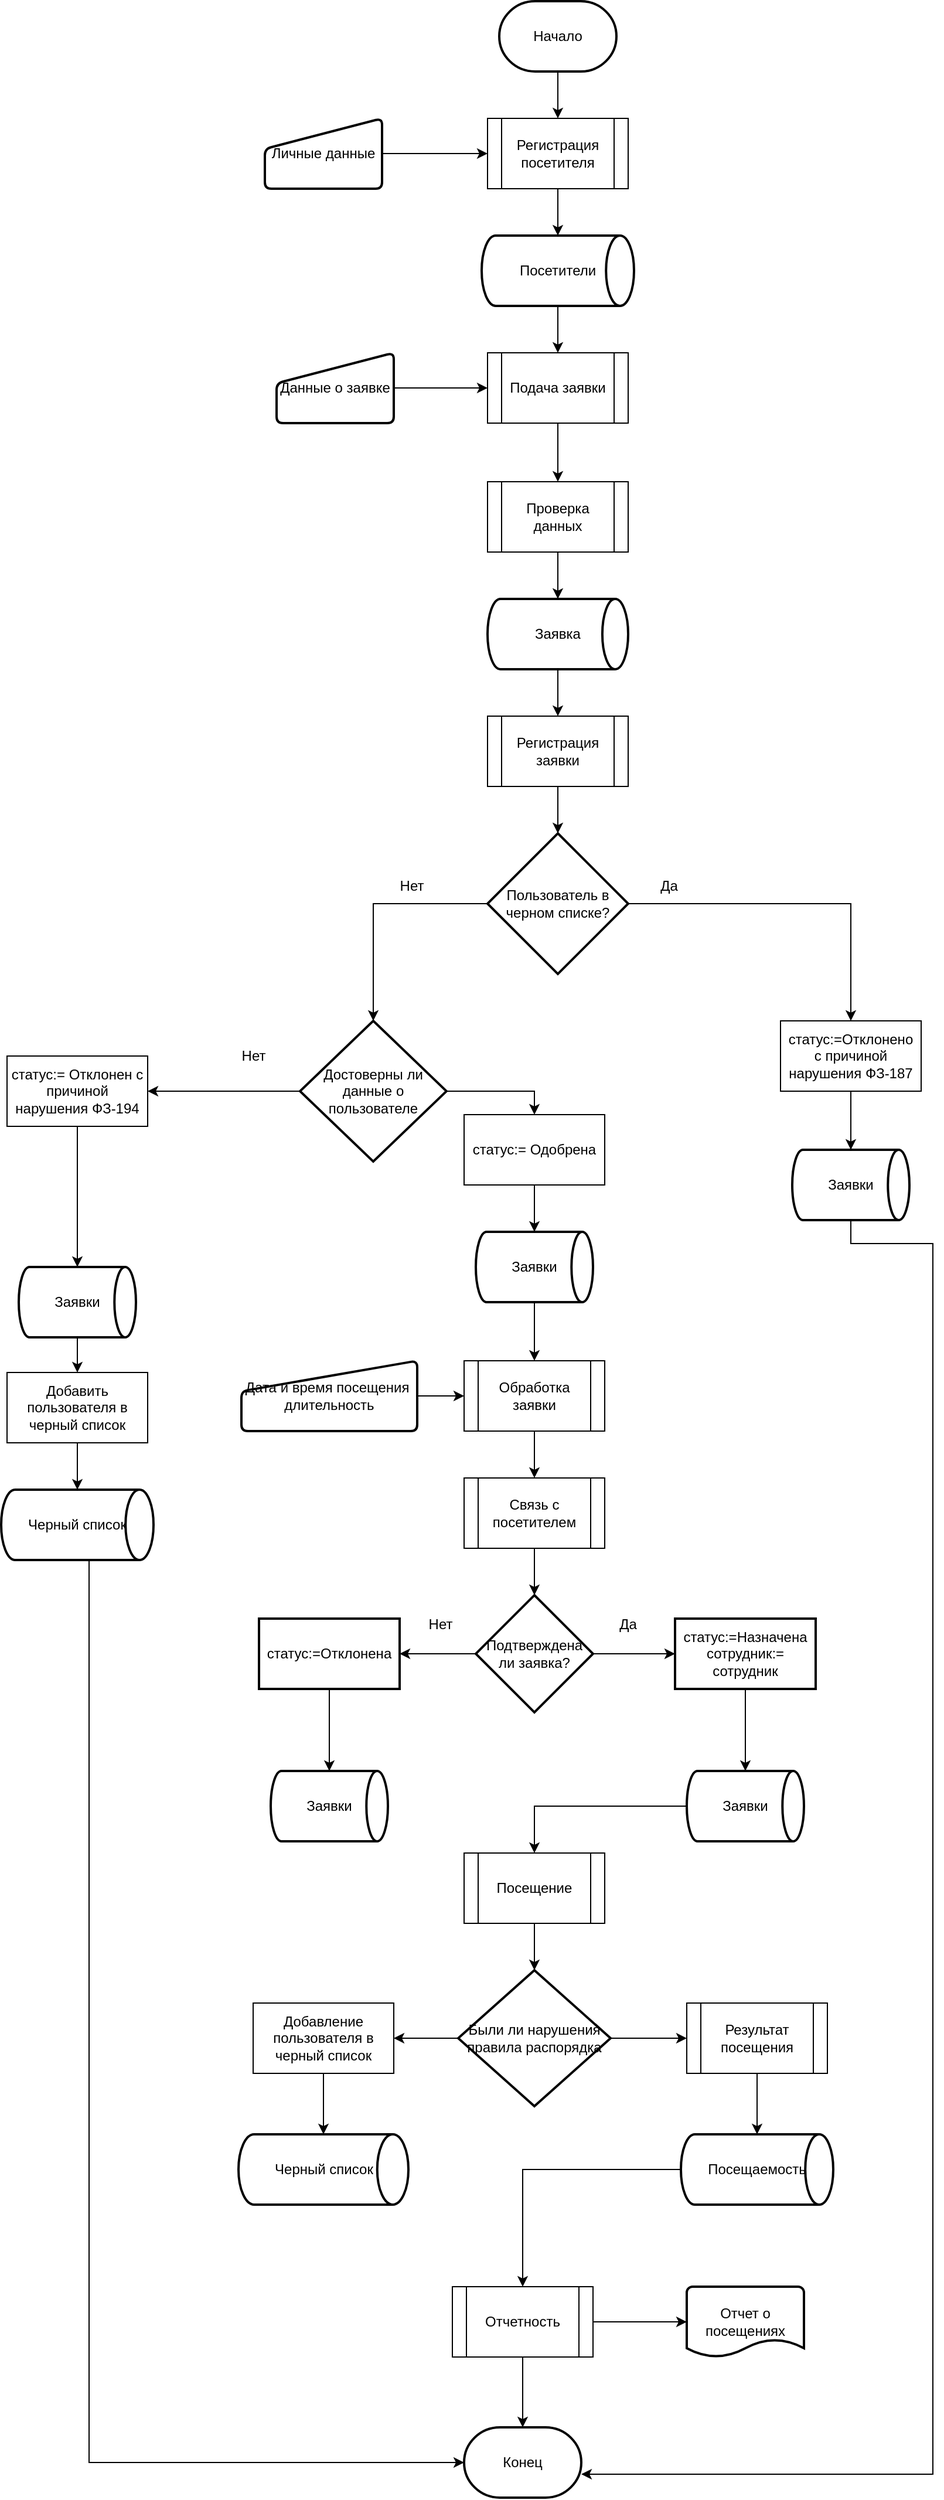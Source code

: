 <mxfile version="20.8.16" type="device"><diagram name="Страница 1" id="kBBYI3O-KTe7YCF12Ej4"><mxGraphModel dx="5080" dy="2020" grid="1" gridSize="10" guides="1" tooltips="1" connect="1" arrows="1" fold="1" page="1" pageScale="1" pageWidth="827" pageHeight="1169" math="0" shadow="0"><root><mxCell id="0"/><mxCell id="1" parent="0"/><mxCell id="wsrwKRwZ7PTOOSudpEk8-4" value="" style="edgeStyle=orthogonalEdgeStyle;rounded=0;orthogonalLoop=1;jettySize=auto;html=1;" edge="1" parent="1" source="wsrwKRwZ7PTOOSudpEk8-2" target="wsrwKRwZ7PTOOSudpEk8-3"><mxGeometry relative="1" as="geometry"/></mxCell><mxCell id="wsrwKRwZ7PTOOSudpEk8-2" value="Начало" style="strokeWidth=2;html=1;shape=mxgraph.flowchart.terminator;whiteSpace=wrap;" vertex="1" parent="1"><mxGeometry x="340" y="40" width="100" height="60" as="geometry"/></mxCell><mxCell id="wsrwKRwZ7PTOOSudpEk8-12" value="" style="edgeStyle=orthogonalEdgeStyle;rounded=0;orthogonalLoop=1;jettySize=auto;html=1;" edge="1" parent="1" source="wsrwKRwZ7PTOOSudpEk8-3" target="wsrwKRwZ7PTOOSudpEk8-11"><mxGeometry relative="1" as="geometry"/></mxCell><mxCell id="wsrwKRwZ7PTOOSudpEk8-3" value="Регистрация посетителя" style="shape=process;whiteSpace=wrap;html=1;backgroundOutline=1;" vertex="1" parent="1"><mxGeometry x="330" y="140" width="120" height="60" as="geometry"/></mxCell><mxCell id="wsrwKRwZ7PTOOSudpEk8-19" value="" style="edgeStyle=orthogonalEdgeStyle;rounded=0;orthogonalLoop=1;jettySize=auto;html=1;" edge="1" parent="1" source="wsrwKRwZ7PTOOSudpEk8-5" target="wsrwKRwZ7PTOOSudpEk8-21"><mxGeometry relative="1" as="geometry"><mxPoint x="390" y="430" as="targetPoint"/></mxGeometry></mxCell><mxCell id="wsrwKRwZ7PTOOSudpEk8-5" value="Подача заявки" style="shape=process;whiteSpace=wrap;html=1;backgroundOutline=1;" vertex="1" parent="1"><mxGeometry x="330" y="340" width="120" height="60" as="geometry"/></mxCell><mxCell id="wsrwKRwZ7PTOOSudpEk8-27" value="" style="edgeStyle=orthogonalEdgeStyle;rounded=0;orthogonalLoop=1;jettySize=auto;html=1;" edge="1" parent="1" source="wsrwKRwZ7PTOOSudpEk8-6" target="wsrwKRwZ7PTOOSudpEk8-26"><mxGeometry relative="1" as="geometry"/></mxCell><mxCell id="wsrwKRwZ7PTOOSudpEk8-6" value="Регистрация заявки" style="shape=process;whiteSpace=wrap;html=1;backgroundOutline=1;" vertex="1" parent="1"><mxGeometry x="330" y="650" width="120" height="60" as="geometry"/></mxCell><mxCell id="wsrwKRwZ7PTOOSudpEk8-10" style="edgeStyle=orthogonalEdgeStyle;rounded=0;orthogonalLoop=1;jettySize=auto;html=1;" edge="1" parent="1" source="wsrwKRwZ7PTOOSudpEk8-9" target="wsrwKRwZ7PTOOSudpEk8-3"><mxGeometry relative="1" as="geometry"/></mxCell><mxCell id="wsrwKRwZ7PTOOSudpEk8-9" value="Личные данные" style="html=1;strokeWidth=2;shape=manualInput;whiteSpace=wrap;rounded=1;size=26;arcSize=11;" vertex="1" parent="1"><mxGeometry x="140" y="140" width="100" height="60" as="geometry"/></mxCell><mxCell id="wsrwKRwZ7PTOOSudpEk8-14" value="" style="edgeStyle=orthogonalEdgeStyle;rounded=0;orthogonalLoop=1;jettySize=auto;html=1;" edge="1" parent="1" source="wsrwKRwZ7PTOOSudpEk8-11" target="wsrwKRwZ7PTOOSudpEk8-5"><mxGeometry relative="1" as="geometry"/></mxCell><mxCell id="wsrwKRwZ7PTOOSudpEk8-11" value="Посетители" style="strokeWidth=2;html=1;shape=mxgraph.flowchart.direct_data;whiteSpace=wrap;" vertex="1" parent="1"><mxGeometry x="325" y="240" width="130" height="60" as="geometry"/></mxCell><mxCell id="wsrwKRwZ7PTOOSudpEk8-13" style="edgeStyle=orthogonalEdgeStyle;rounded=0;orthogonalLoop=1;jettySize=auto;html=1;exitX=0.5;exitY=1;exitDx=0;exitDy=0;" edge="1" parent="1" source="wsrwKRwZ7PTOOSudpEk8-5" target="wsrwKRwZ7PTOOSudpEk8-5"><mxGeometry relative="1" as="geometry"/></mxCell><mxCell id="wsrwKRwZ7PTOOSudpEk8-16" style="edgeStyle=orthogonalEdgeStyle;rounded=0;orthogonalLoop=1;jettySize=auto;html=1;" edge="1" parent="1" source="wsrwKRwZ7PTOOSudpEk8-15" target="wsrwKRwZ7PTOOSudpEk8-5"><mxGeometry relative="1" as="geometry"/></mxCell><mxCell id="wsrwKRwZ7PTOOSudpEk8-15" value="Данные о заявке" style="html=1;strokeWidth=2;shape=manualInput;whiteSpace=wrap;rounded=1;size=26;arcSize=11;" vertex="1" parent="1"><mxGeometry x="150" y="340" width="100" height="60" as="geometry"/></mxCell><mxCell id="wsrwKRwZ7PTOOSudpEk8-23" value="" style="edgeStyle=orthogonalEdgeStyle;rounded=0;orthogonalLoop=1;jettySize=auto;html=1;" edge="1" parent="1" source="wsrwKRwZ7PTOOSudpEk8-21" target="wsrwKRwZ7PTOOSudpEk8-22"><mxGeometry relative="1" as="geometry"/></mxCell><mxCell id="wsrwKRwZ7PTOOSudpEk8-21" value="Проверка данных" style="shape=process;whiteSpace=wrap;html=1;backgroundOutline=1;" vertex="1" parent="1"><mxGeometry x="330" y="450" width="120" height="60" as="geometry"/></mxCell><mxCell id="wsrwKRwZ7PTOOSudpEk8-25" value="" style="edgeStyle=orthogonalEdgeStyle;rounded=0;orthogonalLoop=1;jettySize=auto;html=1;" edge="1" parent="1" source="wsrwKRwZ7PTOOSudpEk8-22" target="wsrwKRwZ7PTOOSudpEk8-6"><mxGeometry relative="1" as="geometry"/></mxCell><mxCell id="wsrwKRwZ7PTOOSudpEk8-22" value="Заявка" style="strokeWidth=2;html=1;shape=mxgraph.flowchart.direct_data;whiteSpace=wrap;" vertex="1" parent="1"><mxGeometry x="330" y="550" width="120" height="60" as="geometry"/></mxCell><mxCell id="wsrwKRwZ7PTOOSudpEk8-30" style="edgeStyle=orthogonalEdgeStyle;rounded=0;orthogonalLoop=1;jettySize=auto;html=1;" edge="1" parent="1" source="wsrwKRwZ7PTOOSudpEk8-26" target="wsrwKRwZ7PTOOSudpEk8-38"><mxGeometry relative="1" as="geometry"><mxPoint x="530" y="910" as="targetPoint"/></mxGeometry></mxCell><mxCell id="wsrwKRwZ7PTOOSudpEk8-31" style="edgeStyle=orthogonalEdgeStyle;rounded=0;orthogonalLoop=1;jettySize=auto;html=1;" edge="1" parent="1" source="wsrwKRwZ7PTOOSudpEk8-26" target="wsrwKRwZ7PTOOSudpEk8-36"><mxGeometry relative="1" as="geometry"><mxPoint x="230" y="910" as="targetPoint"/></mxGeometry></mxCell><mxCell id="wsrwKRwZ7PTOOSudpEk8-26" value="Пользователь в черном списке?" style="strokeWidth=2;html=1;shape=mxgraph.flowchart.decision;whiteSpace=wrap;" vertex="1" parent="1"><mxGeometry x="330" y="750" width="120" height="120" as="geometry"/></mxCell><mxCell id="wsrwKRwZ7PTOOSudpEk8-35" value="" style="edgeStyle=orthogonalEdgeStyle;rounded=0;orthogonalLoop=1;jettySize=auto;html=1;exitX=0.5;exitY=1;exitDx=0;exitDy=0;" edge="1" parent="1" source="wsrwKRwZ7PTOOSudpEk8-38" target="wsrwKRwZ7PTOOSudpEk8-34"><mxGeometry relative="1" as="geometry"><mxPoint x="590" y="940" as="sourcePoint"/></mxGeometry></mxCell><mxCell id="wsrwKRwZ7PTOOSudpEk8-32" value="Да" style="text;strokeColor=none;align=center;fillColor=none;html=1;verticalAlign=middle;whiteSpace=wrap;rounded=0;" vertex="1" parent="1"><mxGeometry x="455" y="780" width="60" height="30" as="geometry"/></mxCell><mxCell id="wsrwKRwZ7PTOOSudpEk8-101" style="edgeStyle=orthogonalEdgeStyle;rounded=0;orthogonalLoop=1;jettySize=auto;html=1;" edge="1" parent="1" source="wsrwKRwZ7PTOOSudpEk8-34" target="wsrwKRwZ7PTOOSudpEk8-96"><mxGeometry relative="1" as="geometry"><mxPoint x="440" y="2140" as="targetPoint"/><Array as="points"><mxPoint x="640" y="1100"/><mxPoint x="710" y="1100"/><mxPoint x="710" y="2150"/></Array></mxGeometry></mxCell><mxCell id="wsrwKRwZ7PTOOSudpEk8-34" value="Заявки" style="strokeWidth=2;html=1;shape=mxgraph.flowchart.direct_data;whiteSpace=wrap;" vertex="1" parent="1"><mxGeometry x="590" y="1020" width="100" height="60" as="geometry"/></mxCell><mxCell id="wsrwKRwZ7PTOOSudpEk8-40" style="edgeStyle=orthogonalEdgeStyle;rounded=0;orthogonalLoop=1;jettySize=auto;html=1;" edge="1" parent="1" source="wsrwKRwZ7PTOOSudpEk8-36" target="wsrwKRwZ7PTOOSudpEk8-39"><mxGeometry relative="1" as="geometry"/></mxCell><mxCell id="wsrwKRwZ7PTOOSudpEk8-51" style="edgeStyle=orthogonalEdgeStyle;rounded=0;orthogonalLoop=1;jettySize=auto;html=1;entryX=0.5;entryY=0;entryDx=0;entryDy=0;" edge="1" parent="1" source="wsrwKRwZ7PTOOSudpEk8-36" target="wsrwKRwZ7PTOOSudpEk8-49"><mxGeometry relative="1" as="geometry"/></mxCell><mxCell id="wsrwKRwZ7PTOOSudpEk8-36" value="Достоверны ли данные о пользователе" style="strokeWidth=2;html=1;shape=mxgraph.flowchart.decision;whiteSpace=wrap;" vertex="1" parent="1"><mxGeometry x="170" y="910" width="125" height="120" as="geometry"/></mxCell><mxCell id="wsrwKRwZ7PTOOSudpEk8-37" value="Нет" style="text;html=1;align=center;verticalAlign=middle;resizable=0;points=[];autosize=1;strokeColor=none;fillColor=none;" vertex="1" parent="1"><mxGeometry x="245" y="780" width="40" height="30" as="geometry"/></mxCell><mxCell id="wsrwKRwZ7PTOOSudpEk8-38" value="статус:=Отклонено&lt;br&gt;с причиной нарушения ФЗ-187" style="rounded=0;whiteSpace=wrap;html=1;" vertex="1" parent="1"><mxGeometry x="580" y="910" width="120" height="60" as="geometry"/></mxCell><mxCell id="wsrwKRwZ7PTOOSudpEk8-47" value="" style="edgeStyle=orthogonalEdgeStyle;rounded=0;orthogonalLoop=1;jettySize=auto;html=1;" edge="1" parent="1" source="wsrwKRwZ7PTOOSudpEk8-39" target="wsrwKRwZ7PTOOSudpEk8-41"><mxGeometry relative="1" as="geometry"/></mxCell><mxCell id="wsrwKRwZ7PTOOSudpEk8-39" value="статус:= Отклонен с причиной нарушения ФЗ-194" style="rounded=0;whiteSpace=wrap;html=1;" vertex="1" parent="1"><mxGeometry x="-80" y="940" width="120" height="60" as="geometry"/></mxCell><mxCell id="wsrwKRwZ7PTOOSudpEk8-44" value="" style="edgeStyle=orthogonalEdgeStyle;rounded=0;orthogonalLoop=1;jettySize=auto;html=1;" edge="1" parent="1" source="wsrwKRwZ7PTOOSudpEk8-41" target="wsrwKRwZ7PTOOSudpEk8-43"><mxGeometry relative="1" as="geometry"/></mxCell><mxCell id="wsrwKRwZ7PTOOSudpEk8-41" value="Заявки" style="strokeWidth=2;html=1;shape=mxgraph.flowchart.direct_data;whiteSpace=wrap;" vertex="1" parent="1"><mxGeometry x="-70" y="1120" width="100" height="60" as="geometry"/></mxCell><mxCell id="wsrwKRwZ7PTOOSudpEk8-46" value="" style="edgeStyle=orthogonalEdgeStyle;rounded=0;orthogonalLoop=1;jettySize=auto;html=1;" edge="1" parent="1" source="wsrwKRwZ7PTOOSudpEk8-43" target="wsrwKRwZ7PTOOSudpEk8-45"><mxGeometry relative="1" as="geometry"/></mxCell><mxCell id="wsrwKRwZ7PTOOSudpEk8-43" value="Добавить пользователя в черный список" style="rounded=0;whiteSpace=wrap;html=1;" vertex="1" parent="1"><mxGeometry x="-80" y="1210" width="120" height="60" as="geometry"/></mxCell><mxCell id="wsrwKRwZ7PTOOSudpEk8-100" style="edgeStyle=orthogonalEdgeStyle;rounded=0;orthogonalLoop=1;jettySize=auto;html=1;entryX=0;entryY=0.5;entryDx=0;entryDy=0;entryPerimeter=0;" edge="1" parent="1" source="wsrwKRwZ7PTOOSudpEk8-45" target="wsrwKRwZ7PTOOSudpEk8-96"><mxGeometry relative="1" as="geometry"><mxPoint x="20" y="1940" as="targetPoint"/><Array as="points"><mxPoint x="-10" y="2140"/></Array></mxGeometry></mxCell><mxCell id="wsrwKRwZ7PTOOSudpEk8-45" value="Черный список" style="strokeWidth=2;html=1;shape=mxgraph.flowchart.direct_data;whiteSpace=wrap;" vertex="1" parent="1"><mxGeometry x="-85" y="1310" width="130" height="60" as="geometry"/></mxCell><mxCell id="wsrwKRwZ7PTOOSudpEk8-48" value="Нет" style="text;html=1;align=center;verticalAlign=middle;resizable=0;points=[];autosize=1;strokeColor=none;fillColor=none;" vertex="1" parent="1"><mxGeometry x="110" y="925" width="40" height="30" as="geometry"/></mxCell><mxCell id="wsrwKRwZ7PTOOSudpEk8-69" value="" style="edgeStyle=orthogonalEdgeStyle;rounded=0;orthogonalLoop=1;jettySize=auto;html=1;" edge="1" parent="1" source="wsrwKRwZ7PTOOSudpEk8-49" target="wsrwKRwZ7PTOOSudpEk8-68"><mxGeometry relative="1" as="geometry"/></mxCell><mxCell id="wsrwKRwZ7PTOOSudpEk8-49" value="статус:= Одобрена" style="rounded=0;whiteSpace=wrap;html=1;" vertex="1" parent="1"><mxGeometry x="310" y="990" width="120" height="60" as="geometry"/></mxCell><mxCell id="wsrwKRwZ7PTOOSudpEk8-57" value="" style="edgeStyle=orthogonalEdgeStyle;rounded=0;orthogonalLoop=1;jettySize=auto;html=1;" edge="1" parent="1" source="wsrwKRwZ7PTOOSudpEk8-52" target="wsrwKRwZ7PTOOSudpEk8-56"><mxGeometry relative="1" as="geometry"/></mxCell><mxCell id="wsrwKRwZ7PTOOSudpEk8-52" value="Обработка заявки" style="shape=process;whiteSpace=wrap;html=1;backgroundOutline=1;" vertex="1" parent="1"><mxGeometry x="310" y="1200" width="120" height="60" as="geometry"/></mxCell><mxCell id="wsrwKRwZ7PTOOSudpEk8-55" value="" style="edgeStyle=orthogonalEdgeStyle;rounded=0;orthogonalLoop=1;jettySize=auto;html=1;" edge="1" parent="1" source="wsrwKRwZ7PTOOSudpEk8-54" target="wsrwKRwZ7PTOOSudpEk8-52"><mxGeometry relative="1" as="geometry"/></mxCell><mxCell id="wsrwKRwZ7PTOOSudpEk8-54" value="Дата и время посещения&amp;nbsp;&lt;br&gt;длительность" style="html=1;strokeWidth=2;shape=manualInput;whiteSpace=wrap;rounded=1;size=26;arcSize=11;" vertex="1" parent="1"><mxGeometry x="120" y="1200" width="150" height="60" as="geometry"/></mxCell><mxCell id="wsrwKRwZ7PTOOSudpEk8-60" value="" style="edgeStyle=orthogonalEdgeStyle;rounded=0;orthogonalLoop=1;jettySize=auto;html=1;" edge="1" parent="1" source="wsrwKRwZ7PTOOSudpEk8-56" target="wsrwKRwZ7PTOOSudpEk8-59"><mxGeometry relative="1" as="geometry"/></mxCell><mxCell id="wsrwKRwZ7PTOOSudpEk8-56" value="Связь с посетителем" style="shape=process;whiteSpace=wrap;html=1;backgroundOutline=1;" vertex="1" parent="1"><mxGeometry x="310" y="1300" width="120" height="60" as="geometry"/></mxCell><mxCell id="wsrwKRwZ7PTOOSudpEk8-62" value="" style="edgeStyle=orthogonalEdgeStyle;rounded=0;orthogonalLoop=1;jettySize=auto;html=1;" edge="1" parent="1" source="wsrwKRwZ7PTOOSudpEk8-59" target="wsrwKRwZ7PTOOSudpEk8-61"><mxGeometry relative="1" as="geometry"/></mxCell><mxCell id="wsrwKRwZ7PTOOSudpEk8-65" value="" style="edgeStyle=orthogonalEdgeStyle;rounded=0;orthogonalLoop=1;jettySize=auto;html=1;" edge="1" parent="1" source="wsrwKRwZ7PTOOSudpEk8-59" target="wsrwKRwZ7PTOOSudpEk8-64"><mxGeometry relative="1" as="geometry"/></mxCell><mxCell id="wsrwKRwZ7PTOOSudpEk8-59" value="Подтверждена ли заявка?" style="strokeWidth=2;html=1;shape=mxgraph.flowchart.decision;whiteSpace=wrap;" vertex="1" parent="1"><mxGeometry x="320" y="1400" width="100" height="100" as="geometry"/></mxCell><mxCell id="wsrwKRwZ7PTOOSudpEk8-78" value="" style="edgeStyle=orthogonalEdgeStyle;rounded=0;orthogonalLoop=1;jettySize=auto;html=1;" edge="1" parent="1" source="wsrwKRwZ7PTOOSudpEk8-61" target="wsrwKRwZ7PTOOSudpEk8-76"><mxGeometry relative="1" as="geometry"/></mxCell><mxCell id="wsrwKRwZ7PTOOSudpEk8-61" value="статус:=Назначена&lt;br&gt;сотрудник:= сотрудник" style="whiteSpace=wrap;html=1;strokeWidth=2;" vertex="1" parent="1"><mxGeometry x="490" y="1420" width="120" height="60" as="geometry"/></mxCell><mxCell id="wsrwKRwZ7PTOOSudpEk8-63" value="Да" style="text;strokeColor=none;align=center;fillColor=none;html=1;verticalAlign=middle;whiteSpace=wrap;rounded=0;" vertex="1" parent="1"><mxGeometry x="420" y="1410" width="60" height="30" as="geometry"/></mxCell><mxCell id="wsrwKRwZ7PTOOSudpEk8-77" value="" style="edgeStyle=orthogonalEdgeStyle;rounded=0;orthogonalLoop=1;jettySize=auto;html=1;" edge="1" parent="1" source="wsrwKRwZ7PTOOSudpEk8-64" target="wsrwKRwZ7PTOOSudpEk8-71"><mxGeometry relative="1" as="geometry"/></mxCell><mxCell id="wsrwKRwZ7PTOOSudpEk8-64" value="статус:=Отклонена" style="whiteSpace=wrap;html=1;strokeWidth=2;" vertex="1" parent="1"><mxGeometry x="135" y="1420" width="120" height="60" as="geometry"/></mxCell><mxCell id="wsrwKRwZ7PTOOSudpEk8-66" value="Нет" style="text;strokeColor=none;align=center;fillColor=none;html=1;verticalAlign=middle;whiteSpace=wrap;rounded=0;" vertex="1" parent="1"><mxGeometry x="260" y="1410" width="60" height="30" as="geometry"/></mxCell><mxCell id="wsrwKRwZ7PTOOSudpEk8-70" value="" style="edgeStyle=orthogonalEdgeStyle;rounded=0;orthogonalLoop=1;jettySize=auto;html=1;" edge="1" parent="1" source="wsrwKRwZ7PTOOSudpEk8-68" target="wsrwKRwZ7PTOOSudpEk8-52"><mxGeometry relative="1" as="geometry"/></mxCell><mxCell id="wsrwKRwZ7PTOOSudpEk8-68" value="Заявки" style="strokeWidth=2;html=1;shape=mxgraph.flowchart.direct_data;whiteSpace=wrap;" vertex="1" parent="1"><mxGeometry x="320" y="1090" width="100" height="60" as="geometry"/></mxCell><mxCell id="wsrwKRwZ7PTOOSudpEk8-71" value="Заявки" style="strokeWidth=2;html=1;shape=mxgraph.flowchart.direct_data;whiteSpace=wrap;" vertex="1" parent="1"><mxGeometry x="145" y="1550" width="100" height="60" as="geometry"/></mxCell><mxCell id="wsrwKRwZ7PTOOSudpEk8-81" style="edgeStyle=orthogonalEdgeStyle;rounded=0;orthogonalLoop=1;jettySize=auto;html=1;" edge="1" parent="1" source="wsrwKRwZ7PTOOSudpEk8-76" target="wsrwKRwZ7PTOOSudpEk8-80"><mxGeometry relative="1" as="geometry"/></mxCell><mxCell id="wsrwKRwZ7PTOOSudpEk8-76" value="Заявки" style="strokeWidth=2;html=1;shape=mxgraph.flowchart.direct_data;whiteSpace=wrap;" vertex="1" parent="1"><mxGeometry x="500" y="1550" width="100" height="60" as="geometry"/></mxCell><mxCell id="wsrwKRwZ7PTOOSudpEk8-84" value="" style="edgeStyle=orthogonalEdgeStyle;rounded=0;orthogonalLoop=1;jettySize=auto;html=1;" edge="1" parent="1" source="wsrwKRwZ7PTOOSudpEk8-80" target="wsrwKRwZ7PTOOSudpEk8-83"><mxGeometry relative="1" as="geometry"/></mxCell><mxCell id="wsrwKRwZ7PTOOSudpEk8-80" value="Посещение" style="shape=process;whiteSpace=wrap;html=1;backgroundOutline=1;" vertex="1" parent="1"><mxGeometry x="310" y="1620" width="120" height="60" as="geometry"/></mxCell><mxCell id="wsrwKRwZ7PTOOSudpEk8-86" style="edgeStyle=orthogonalEdgeStyle;rounded=0;orthogonalLoop=1;jettySize=auto;html=1;entryX=1;entryY=0.5;entryDx=0;entryDy=0;" edge="1" parent="1" source="wsrwKRwZ7PTOOSudpEk8-83" target="wsrwKRwZ7PTOOSudpEk8-85"><mxGeometry relative="1" as="geometry"><mxPoint x="240" y="1780" as="targetPoint"/></mxGeometry></mxCell><mxCell id="wsrwKRwZ7PTOOSudpEk8-91" style="edgeStyle=orthogonalEdgeStyle;rounded=0;orthogonalLoop=1;jettySize=auto;html=1;" edge="1" parent="1" source="wsrwKRwZ7PTOOSudpEk8-83" target="wsrwKRwZ7PTOOSudpEk8-90"><mxGeometry relative="1" as="geometry"/></mxCell><mxCell id="wsrwKRwZ7PTOOSudpEk8-83" value="Были ли нарушения правила распорядка" style="strokeWidth=2;html=1;shape=mxgraph.flowchart.decision;whiteSpace=wrap;" vertex="1" parent="1"><mxGeometry x="305" y="1720" width="130" height="116" as="geometry"/></mxCell><mxCell id="wsrwKRwZ7PTOOSudpEk8-88" style="edgeStyle=orthogonalEdgeStyle;rounded=0;orthogonalLoop=1;jettySize=auto;html=1;" edge="1" parent="1" source="wsrwKRwZ7PTOOSudpEk8-85" target="wsrwKRwZ7PTOOSudpEk8-87"><mxGeometry relative="1" as="geometry"/></mxCell><mxCell id="wsrwKRwZ7PTOOSudpEk8-85" value="Добавление пользователя в черный список" style="rounded=0;whiteSpace=wrap;html=1;" vertex="1" parent="1"><mxGeometry x="130" y="1748" width="120" height="60" as="geometry"/></mxCell><mxCell id="wsrwKRwZ7PTOOSudpEk8-87" value="Черный список" style="strokeWidth=2;html=1;shape=mxgraph.flowchart.direct_data;whiteSpace=wrap;" vertex="1" parent="1"><mxGeometry x="117.5" y="1860" width="145" height="60" as="geometry"/></mxCell><mxCell id="wsrwKRwZ7PTOOSudpEk8-95" value="" style="edgeStyle=orthogonalEdgeStyle;rounded=0;orthogonalLoop=1;jettySize=auto;html=1;" edge="1" parent="1" source="wsrwKRwZ7PTOOSudpEk8-90" target="wsrwKRwZ7PTOOSudpEk8-94"><mxGeometry relative="1" as="geometry"/></mxCell><mxCell id="wsrwKRwZ7PTOOSudpEk8-90" value="Результат посещения" style="shape=process;whiteSpace=wrap;html=1;backgroundOutline=1;" vertex="1" parent="1"><mxGeometry x="500" y="1748" width="120" height="60" as="geometry"/></mxCell><mxCell id="wsrwKRwZ7PTOOSudpEk8-92" value="Отчет о посещениях" style="strokeWidth=2;html=1;shape=mxgraph.flowchart.document2;whiteSpace=wrap;size=0.25;" vertex="1" parent="1"><mxGeometry x="500" y="1990" width="100" height="60" as="geometry"/></mxCell><mxCell id="wsrwKRwZ7PTOOSudpEk8-97" style="edgeStyle=orthogonalEdgeStyle;rounded=0;orthogonalLoop=1;jettySize=auto;html=1;" edge="1" parent="1" source="wsrwKRwZ7PTOOSudpEk8-93" target="wsrwKRwZ7PTOOSudpEk8-92"><mxGeometry relative="1" as="geometry"/></mxCell><mxCell id="wsrwKRwZ7PTOOSudpEk8-99" style="edgeStyle=orthogonalEdgeStyle;rounded=0;orthogonalLoop=1;jettySize=auto;html=1;" edge="1" parent="1" source="wsrwKRwZ7PTOOSudpEk8-93" target="wsrwKRwZ7PTOOSudpEk8-96"><mxGeometry relative="1" as="geometry"/></mxCell><mxCell id="wsrwKRwZ7PTOOSudpEk8-93" value="Отчетность" style="shape=process;whiteSpace=wrap;html=1;backgroundOutline=1;" vertex="1" parent="1"><mxGeometry x="300" y="1990" width="120" height="60" as="geometry"/></mxCell><mxCell id="wsrwKRwZ7PTOOSudpEk8-98" style="edgeStyle=orthogonalEdgeStyle;rounded=0;orthogonalLoop=1;jettySize=auto;html=1;entryX=0.5;entryY=0;entryDx=0;entryDy=0;" edge="1" parent="1" source="wsrwKRwZ7PTOOSudpEk8-94" target="wsrwKRwZ7PTOOSudpEk8-93"><mxGeometry relative="1" as="geometry"/></mxCell><mxCell id="wsrwKRwZ7PTOOSudpEk8-94" value="Посещаемость" style="strokeWidth=2;html=1;shape=mxgraph.flowchart.direct_data;whiteSpace=wrap;" vertex="1" parent="1"><mxGeometry x="495" y="1860" width="130" height="60" as="geometry"/></mxCell><mxCell id="wsrwKRwZ7PTOOSudpEk8-96" value="Конец" style="strokeWidth=2;html=1;shape=mxgraph.flowchart.terminator;whiteSpace=wrap;" vertex="1" parent="1"><mxGeometry x="310" y="2110" width="100" height="60" as="geometry"/></mxCell></root></mxGraphModel></diagram></mxfile>